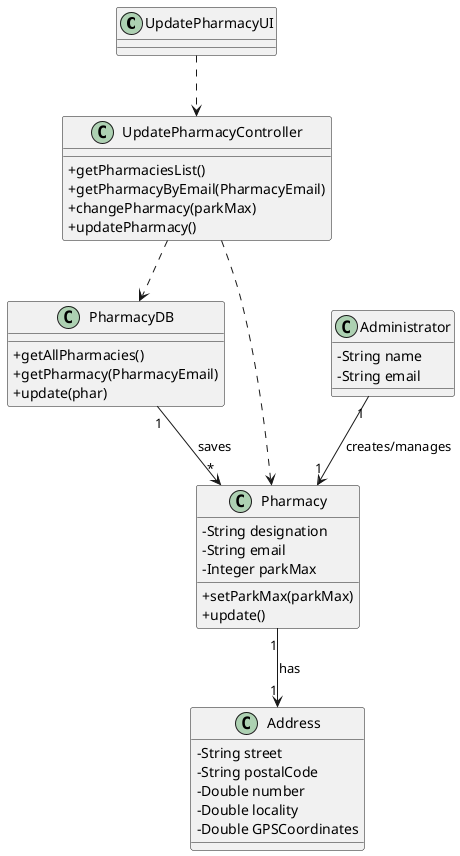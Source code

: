 @startuml
skinparam classAttributeIconSize 0

class UpdatePharmacyUI {

}

class UpdatePharmacyController {

  +getPharmaciesList()
  +getPharmacyByEmail(PharmacyEmail)
  +changePharmacy(parkMax)
  +updatePharmacy()
}

class PharmacyDB {
  
  +getAllPharmacies()
  +getPharmacy(PharmacyEmail)
  +update(phar)
}

class Address {

  -String street
  -String postalCode
  -Double number
  -Double locality
  -Double GPSCoordinates
}

class Pharmacy {

  -String designation
  -String email
  -Integer parkMax

  +setParkMax(parkMax)
  +update()
}

class Administrator {

  -String name
  -String email
}

UpdatePharmacyUI ..> UpdatePharmacyController
UpdatePharmacyController ..> Pharmacy
UpdatePharmacyController ..> PharmacyDB

Administrator "1" --> "1" Pharmacy : creates/manages

PharmacyDB "1" --> "*" Pharmacy : saves

Pharmacy "1" --> "1" Address : has



@enduml

